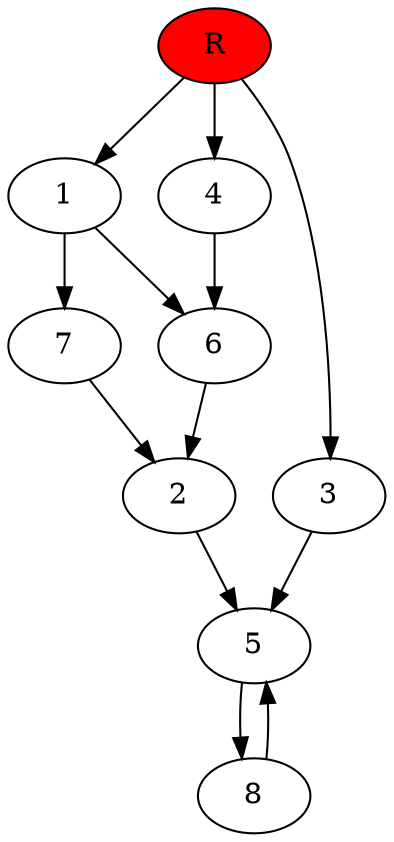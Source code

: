 digraph prb7999 {
	1
	2
	3
	4
	5
	6
	7
	8
	R [fillcolor="#ff0000" style=filled]
	1 -> 6
	1 -> 7
	2 -> 5
	3 -> 5
	4 -> 6
	5 -> 8
	6 -> 2
	7 -> 2
	8 -> 5
	R -> 1
	R -> 3
	R -> 4
}
